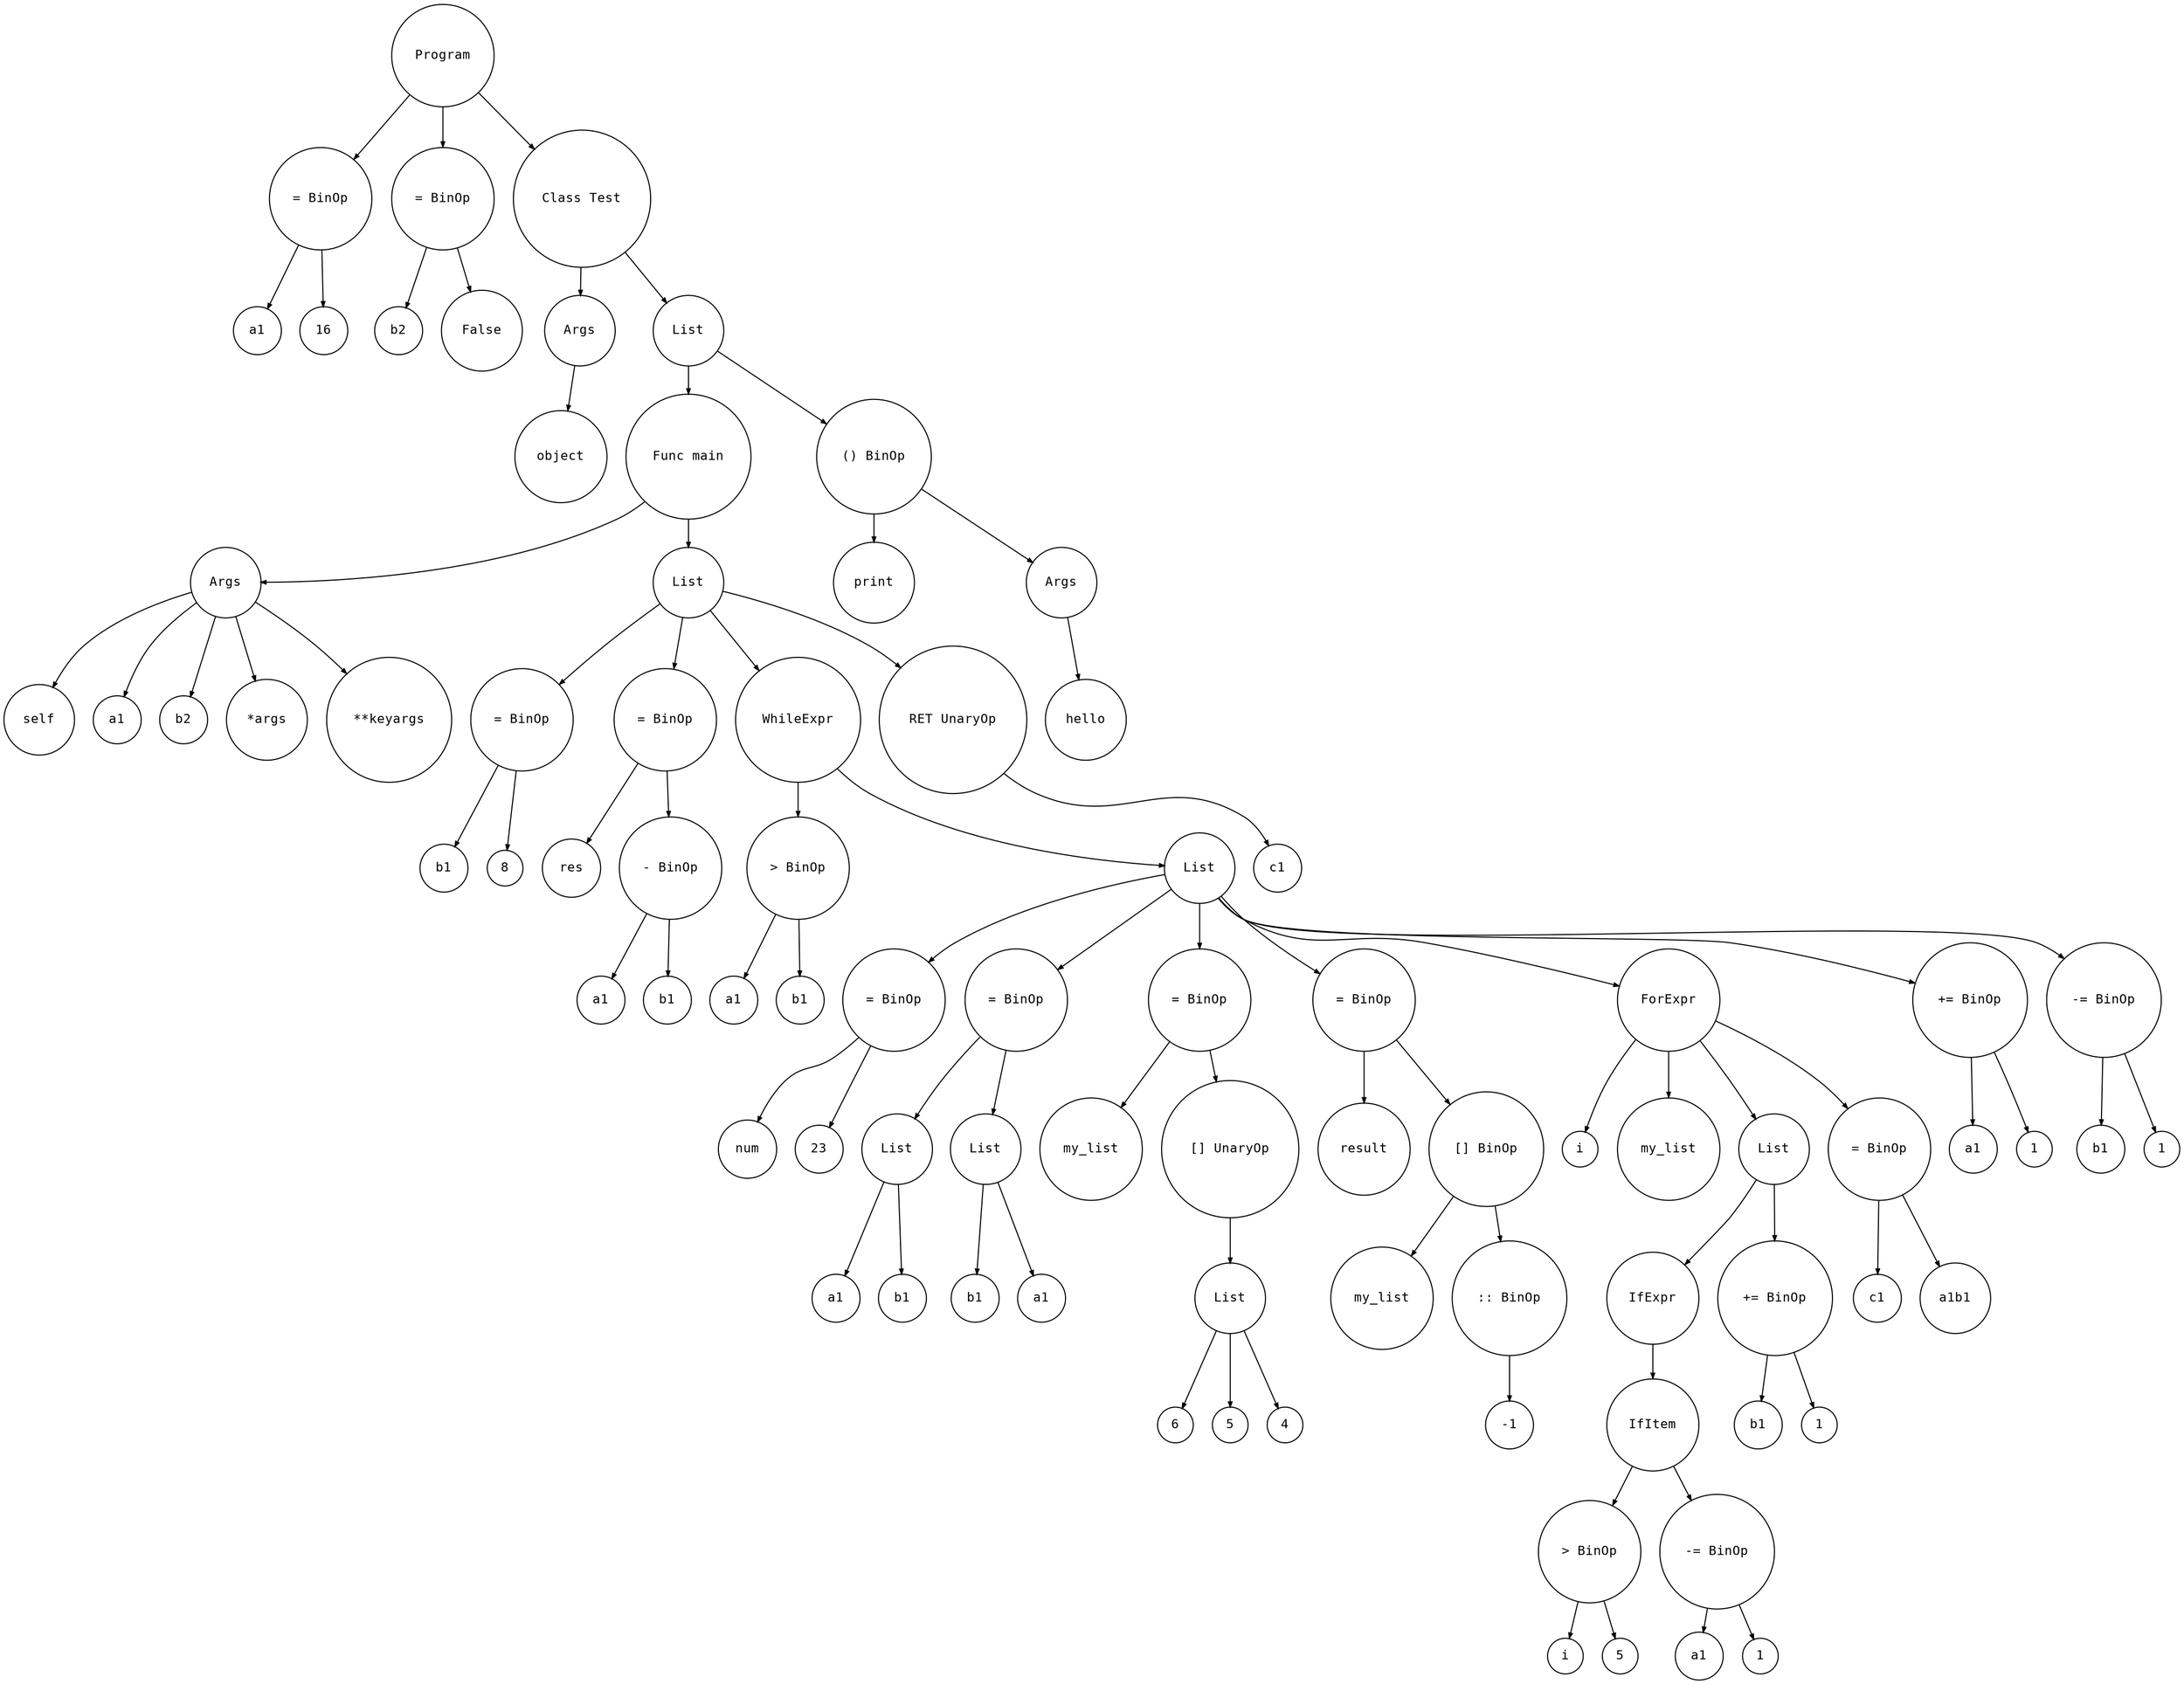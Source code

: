 digraph astgraph {
    node [shape=circle, fontsize=12, fontname="Courier", height=.1];
    ranksep=.3;
    edge [arrowsize=.5]
    node1 [label="= BinOp"]
    Program -> node1
    node2 [label="a1"]
    node1 -> node2
    node3 [label="16"]
    node1 -> node3
    node4 [label="= BinOp"]
    Program -> node4
    node5 [label="b2"]
    node4 -> node5
    node6 [label="False"]
    node4 -> node6
    node7 [label="Class Test"]
    Program -> node7
    node8 [label="Args"]
    node7 -> node8
    node9 [label="object"]
    node8 -> node9
    node10 [label="List"]
    node7 -> node10
    node11 [label="Func main"]
    node10 -> node11
    node12 [label="Args"]
    node11 -> node12
    node13 [label="self"]
    node12 -> node13    node14 [label="a1"]
    node12 -> node14    node15 [label="b2"]
    node12 -> node15    node16 [label="*args"]
    node12 -> node16    node17 [label="**keyargs"]
    node12 -> node17    node18 [label="List"]
    node11 -> node18
    node19 [label="= BinOp"]
    node18 -> node19
    node20 [label="b1"]
    node19 -> node20
    node21 [label="8"]
    node19 -> node21
    node22 [label="= BinOp"]
    node18 -> node22
    node23 [label="res"]
    node22 -> node23
    node24 [label="- BinOp"]
    node22 -> node24
    node25 [label="a1"]
    node24 -> node25
    node26 [label="b1"]
    node24 -> node26
    node27[label="WhileExpr"]
    node18 -> node27
    node28 [label="> BinOp"]
    node27 -> node28
    node29 [label="a1"]
    node28 -> node29
    node30 [label="b1"]
    node28 -> node30
    node31 [label="List"]
    node27 -> node31
    node32 [label="= BinOp"]
    node31 -> node32
    node33 [label="num"]
    node32 -> node33
    node34 [label="23"]
    node32 -> node34
    node35 [label="= BinOp"]
    node31 -> node35
    node36 [label="List"]
    node35 -> node36
    node37 [label="a1"]
    node36 -> node37
    node38 [label="b1"]
    node36 -> node38
    node39 [label="List"]
    node35 -> node39
    node40 [label="b1"]
    node39 -> node40
    node41 [label="a1"]
    node39 -> node41
    node42 [label="= BinOp"]
    node31 -> node42
    node43 [label="my_list"]
    node42 -> node43
    node44 [label="[] UnaryOp"]
    node42 -> node44
    node45 [label="List"]
    node44 -> node45
    node46 [label="6"]
    node45 -> node46
    node47 [label="5"]
    node45 -> node47
    node48 [label="4"]
    node45 -> node48
    node49 [label="= BinOp"]
    node31 -> node49
    node50 [label="result"]
    node49 -> node50
    node51 [label="[] BinOp"]
    node49 -> node51
    node52 [label="my_list"]
    node51 -> node52
    node53 [label=":: BinOp"]
    node51 -> node53
    node54 [label="-1"]
    node53 -> node54
    node55[label="ForExpr"]
    node31 -> node55
    node56 [label="i"]
    node55 -> node56
    node57 [label="my_list"]
    node55 -> node57
    node58 [label="List"]
    node55 -> node58
    node59 [label="IfExpr"]
    node58 -> node59
    node60 [label="IfItem"]
    node59 -> node60
    node61 [label="> BinOp"]
    node60 -> node61
    node62 [label="i"]
    node61 -> node62
    node63 [label="5"]
    node61 -> node63
    node64 [label="-= BinOp"]
    node60 -> node64
    node65 [label="a1"]
    node64 -> node65
    node66 [label="1"]
    node64 -> node66
    node67 [label="+= BinOp"]
    node58 -> node67
    node68 [label="b1"]
    node67 -> node68
    node69 [label="1"]
    node67 -> node69
    node70 [label="= BinOp"]
    node55 -> node70
    node71 [label="c1"]
    node70 -> node71
    node72 [label="a1b1"]
    node70 -> node72
    node73 [label="+= BinOp"]
    node31 -> node73
    node74 [label="a1"]
    node73 -> node74
    node75 [label="1"]
    node73 -> node75
    node76 [label="-= BinOp"]
    node31 -> node76
    node77 [label="b1"]
    node76 -> node77
    node78 [label="1"]
    node76 -> node78
    node79 [label="RET UnaryOp"]
    node18 -> node79
    node80 [label="c1"]
    node79 -> node80
    node81 [label="() BinOp"]
    node10 -> node81
    node82 [label="print"]
    node81 -> node82
    node83 [label="Args"]
    node81 -> node83
    node84 [label="hello"]
    node83 -> node84
}